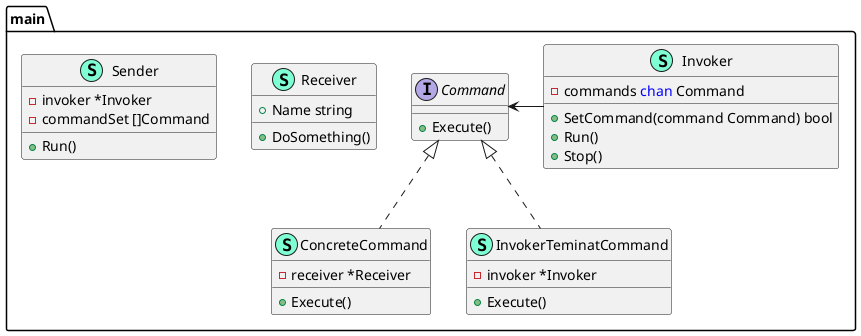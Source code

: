 @startuml
namespace main {
    interface Command  {
        + Execute() 

    }
    class ConcreteCommand << (S,Aquamarine) >> {
        - receiver *Receiver

        + Execute() 

    }
    class Invoker << (S,Aquamarine) >> {
        - commands <font color=blue>chan</font> Command

        + SetCommand(command Command) bool
        + Run() 
        + Stop() 

    }
    class InvokerTeminatCommand << (S,Aquamarine) >> {
        - invoker *Invoker

        + Execute() 

    }
    class Receiver << (S,Aquamarine) >> {
        + Name string

        + DoSomething() 

    }
    class Sender << (S,Aquamarine) >> {
        - invoker *Invoker
        - commandSet []Command

        + Run() 

    }
}

"main.Command" <|.. "main.ConcreteCommand"
"main.Command" <|.. "main.InvokerTeminatCommand"

"main.Command" <- "main.Invoker"
'"main.Receiver" <-- "main.ConcreteCommand"
'"main.Invoker" <-- "main.InvokerTeminatCommand"
@enduml
